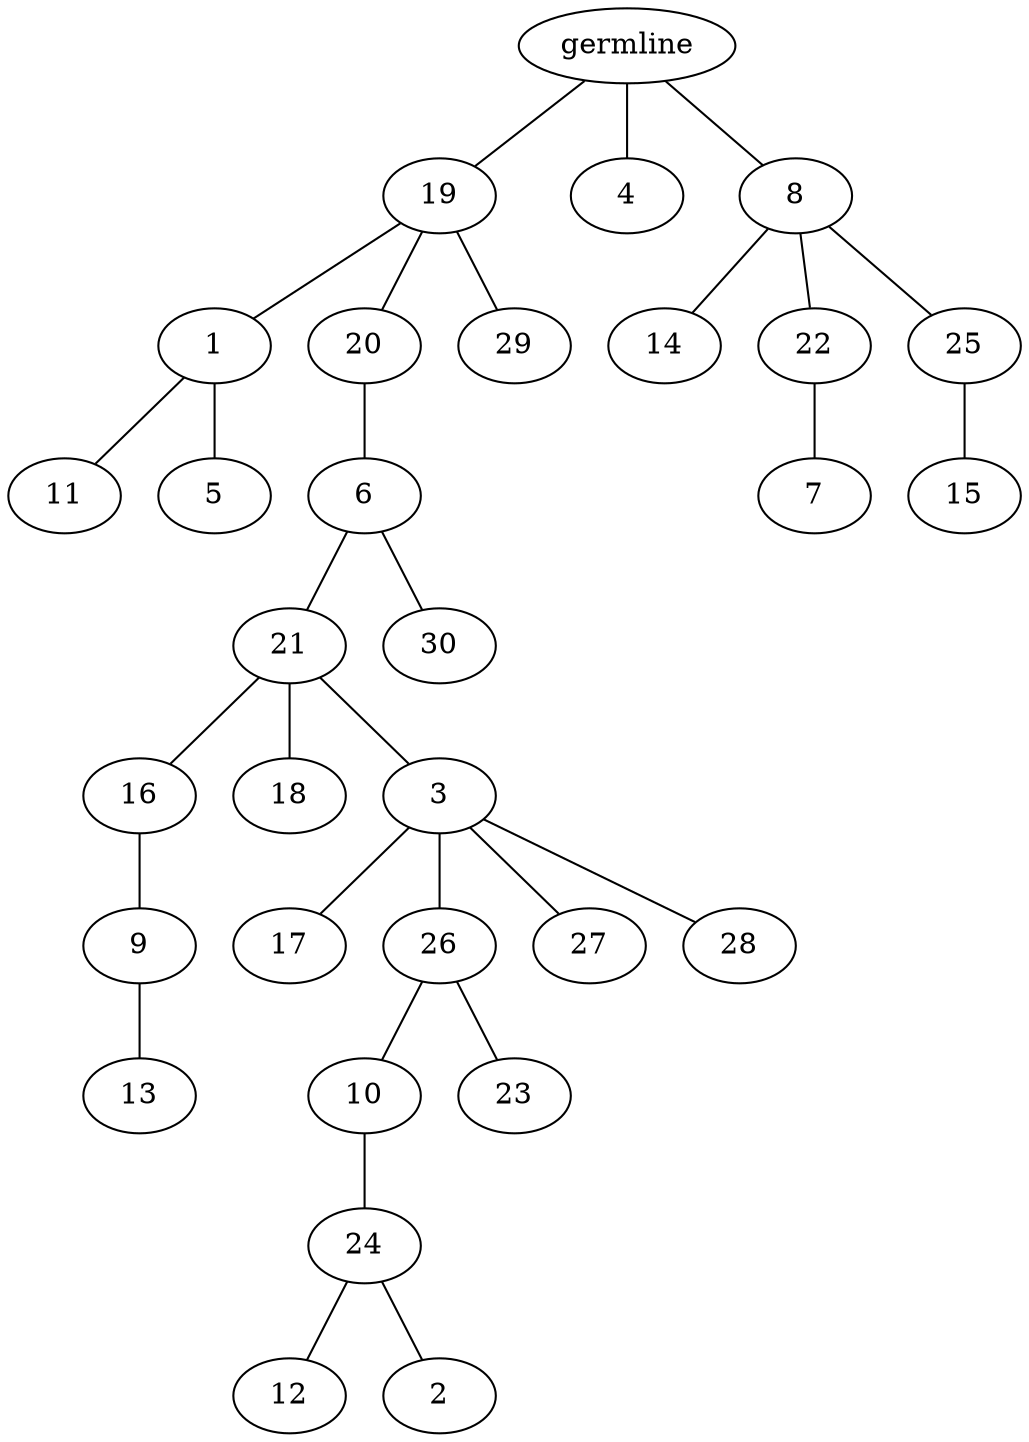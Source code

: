 graph tree {
    "140537336631104" [label="germline"];
    "140537336714960" [label="19"];
    "140537336716736" [label="1"];
    "140537336715776" [label="11"];
    "140537336715824" [label="5"];
    "140537336713808" [label="20"];
    "140537336716256" [label="6"];
    "140537336716544" [label="21"];
    "140537336714048" [label="16"];
    "140537336716400" [label="9"];
    "140537336713616" [label="13"];
    "140537336714912" [label="18"];
    "140537336717120" [label="3"];
    "140537336714528" [label="17"];
    "140537336714096" [label="26"];
    "140537334618720" [label="10"];
    "140537334619488" [label="24"];
    "140537338850224" [label="12"];
    "140537334618144" [label="2"];
    "140537334616176" [label="23"];
    "140537336716928" [label="27"];
    "140537334617520" [label="28"];
    "140537336715056" [label="30"];
    "140537336715680" [label="29"];
    "140537336715536" [label="4"];
    "140537336717024" [label="8"];
    "140537334617952" [label="14"];
    "140537334619680" [label="22"];
    "140537334619056" [label="7"];
    "140537334617616" [label="25"];
    "140537334616704" [label="15"];
    "140537336631104" -- "140537336714960";
    "140537336631104" -- "140537336715536";
    "140537336631104" -- "140537336717024";
    "140537336714960" -- "140537336716736";
    "140537336714960" -- "140537336713808";
    "140537336714960" -- "140537336715680";
    "140537336716736" -- "140537336715776";
    "140537336716736" -- "140537336715824";
    "140537336713808" -- "140537336716256";
    "140537336716256" -- "140537336716544";
    "140537336716256" -- "140537336715056";
    "140537336716544" -- "140537336714048";
    "140537336716544" -- "140537336714912";
    "140537336716544" -- "140537336717120";
    "140537336714048" -- "140537336716400";
    "140537336716400" -- "140537336713616";
    "140537336717120" -- "140537336714528";
    "140537336717120" -- "140537336714096";
    "140537336717120" -- "140537336716928";
    "140537336717120" -- "140537334617520";
    "140537336714096" -- "140537334618720";
    "140537336714096" -- "140537334616176";
    "140537334618720" -- "140537334619488";
    "140537334619488" -- "140537338850224";
    "140537334619488" -- "140537334618144";
    "140537336717024" -- "140537334617952";
    "140537336717024" -- "140537334619680";
    "140537336717024" -- "140537334617616";
    "140537334619680" -- "140537334619056";
    "140537334617616" -- "140537334616704";
}
